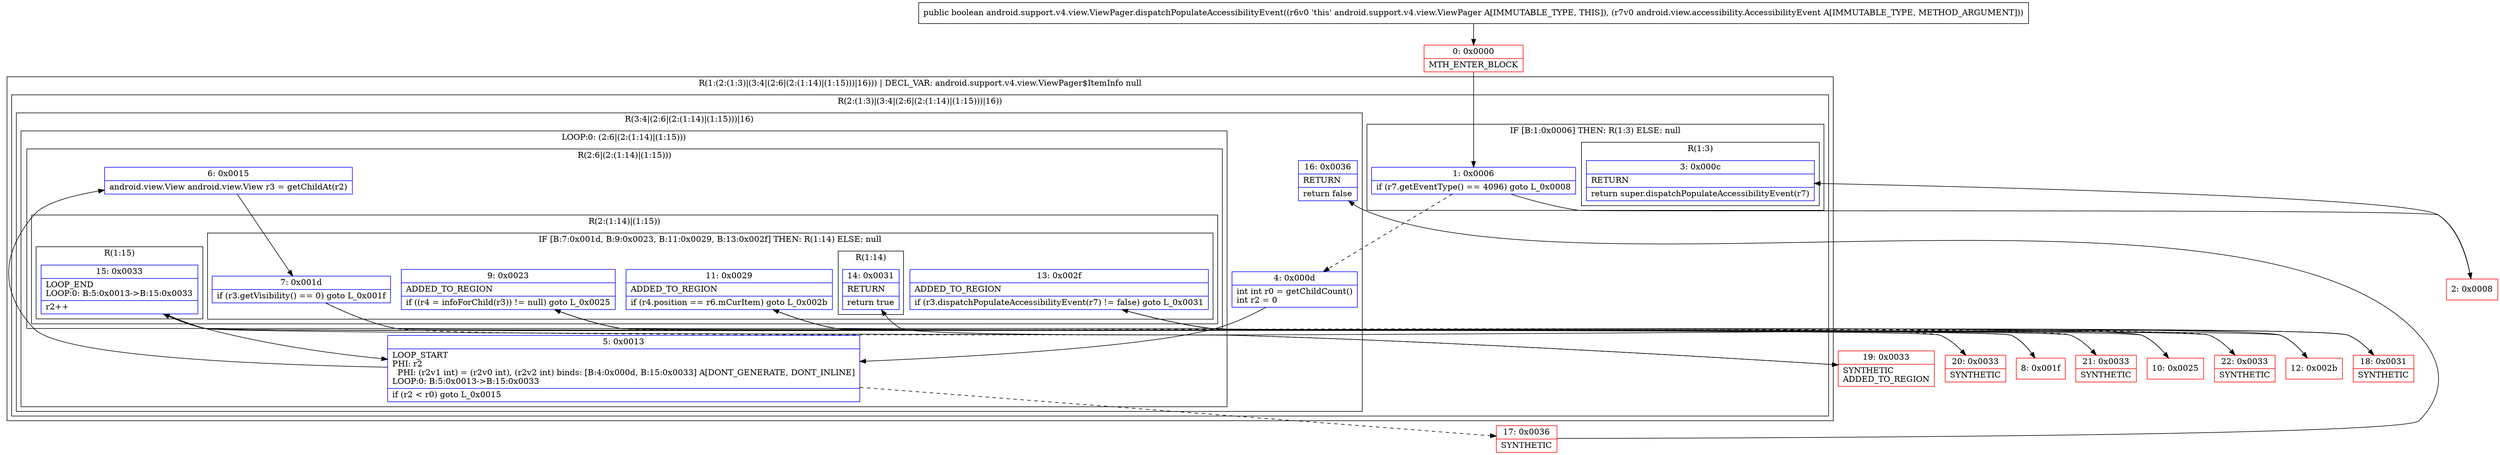 digraph "CFG forandroid.support.v4.view.ViewPager.dispatchPopulateAccessibilityEvent(Landroid\/view\/accessibility\/AccessibilityEvent;)Z" {
subgraph cluster_Region_758550478 {
label = "R(1:(2:(1:3)|(3:4|(2:6|(2:(1:14)|(1:15)))|16))) | DECL_VAR: android.support.v4.view.ViewPager$ItemInfo null\l";
node [shape=record,color=blue];
subgraph cluster_Region_983290972 {
label = "R(2:(1:3)|(3:4|(2:6|(2:(1:14)|(1:15)))|16))";
node [shape=record,color=blue];
subgraph cluster_IfRegion_1026695294 {
label = "IF [B:1:0x0006] THEN: R(1:3) ELSE: null";
node [shape=record,color=blue];
Node_1 [shape=record,label="{1\:\ 0x0006|if (r7.getEventType() == 4096) goto L_0x0008\l}"];
subgraph cluster_Region_850743150 {
label = "R(1:3)";
node [shape=record,color=blue];
Node_3 [shape=record,label="{3\:\ 0x000c|RETURN\l|return super.dispatchPopulateAccessibilityEvent(r7)\l}"];
}
}
subgraph cluster_Region_1969424522 {
label = "R(3:4|(2:6|(2:(1:14)|(1:15)))|16)";
node [shape=record,color=blue];
Node_4 [shape=record,label="{4\:\ 0x000d|int int r0 = getChildCount()\lint r2 = 0\l}"];
subgraph cluster_LoopRegion_1514905993 {
label = "LOOP:0: (2:6|(2:(1:14)|(1:15)))";
node [shape=record,color=blue];
Node_5 [shape=record,label="{5\:\ 0x0013|LOOP_START\lPHI: r2 \l  PHI: (r2v1 int) = (r2v0 int), (r2v2 int) binds: [B:4:0x000d, B:15:0x0033] A[DONT_GENERATE, DONT_INLINE]\lLOOP:0: B:5:0x0013\-\>B:15:0x0033\l|if (r2 \< r0) goto L_0x0015\l}"];
subgraph cluster_Region_1243915836 {
label = "R(2:6|(2:(1:14)|(1:15)))";
node [shape=record,color=blue];
Node_6 [shape=record,label="{6\:\ 0x0015|android.view.View android.view.View r3 = getChildAt(r2)\l}"];
subgraph cluster_Region_728038921 {
label = "R(2:(1:14)|(1:15))";
node [shape=record,color=blue];
subgraph cluster_IfRegion_661569706 {
label = "IF [B:7:0x001d, B:9:0x0023, B:11:0x0029, B:13:0x002f] THEN: R(1:14) ELSE: null";
node [shape=record,color=blue];
Node_7 [shape=record,label="{7\:\ 0x001d|if (r3.getVisibility() == 0) goto L_0x001f\l}"];
Node_9 [shape=record,label="{9\:\ 0x0023|ADDED_TO_REGION\l|if ((r4 = infoForChild(r3)) != null) goto L_0x0025\l}"];
Node_11 [shape=record,label="{11\:\ 0x0029|ADDED_TO_REGION\l|if (r4.position == r6.mCurItem) goto L_0x002b\l}"];
Node_13 [shape=record,label="{13\:\ 0x002f|ADDED_TO_REGION\l|if (r3.dispatchPopulateAccessibilityEvent(r7) != false) goto L_0x0031\l}"];
subgraph cluster_Region_1337583117 {
label = "R(1:14)";
node [shape=record,color=blue];
Node_14 [shape=record,label="{14\:\ 0x0031|RETURN\l|return true\l}"];
}
}
subgraph cluster_Region_992996042 {
label = "R(1:15)";
node [shape=record,color=blue];
Node_15 [shape=record,label="{15\:\ 0x0033|LOOP_END\lLOOP:0: B:5:0x0013\-\>B:15:0x0033\l|r2++\l}"];
}
}
}
}
Node_16 [shape=record,label="{16\:\ 0x0036|RETURN\l|return false\l}"];
}
}
}
Node_0 [shape=record,color=red,label="{0\:\ 0x0000|MTH_ENTER_BLOCK\l}"];
Node_2 [shape=record,color=red,label="{2\:\ 0x0008}"];
Node_8 [shape=record,color=red,label="{8\:\ 0x001f}"];
Node_10 [shape=record,color=red,label="{10\:\ 0x0025}"];
Node_12 [shape=record,color=red,label="{12\:\ 0x002b}"];
Node_17 [shape=record,color=red,label="{17\:\ 0x0036|SYNTHETIC\l}"];
Node_18 [shape=record,color=red,label="{18\:\ 0x0031|SYNTHETIC\l}"];
Node_19 [shape=record,color=red,label="{19\:\ 0x0033|SYNTHETIC\lADDED_TO_REGION\l}"];
Node_20 [shape=record,color=red,label="{20\:\ 0x0033|SYNTHETIC\l}"];
Node_21 [shape=record,color=red,label="{21\:\ 0x0033|SYNTHETIC\l}"];
Node_22 [shape=record,color=red,label="{22\:\ 0x0033|SYNTHETIC\l}"];
MethodNode[shape=record,label="{public boolean android.support.v4.view.ViewPager.dispatchPopulateAccessibilityEvent((r6v0 'this' android.support.v4.view.ViewPager A[IMMUTABLE_TYPE, THIS]), (r7v0 android.view.accessibility.AccessibilityEvent A[IMMUTABLE_TYPE, METHOD_ARGUMENT])) }"];
MethodNode -> Node_0;
Node_1 -> Node_2;
Node_1 -> Node_4[style=dashed];
Node_4 -> Node_5;
Node_5 -> Node_6;
Node_5 -> Node_17[style=dashed];
Node_6 -> Node_7;
Node_7 -> Node_8;
Node_7 -> Node_19[style=dashed];
Node_9 -> Node_10;
Node_9 -> Node_20[style=dashed];
Node_11 -> Node_12;
Node_11 -> Node_21[style=dashed];
Node_13 -> Node_18;
Node_13 -> Node_22[style=dashed];
Node_15 -> Node_5;
Node_0 -> Node_1;
Node_2 -> Node_3;
Node_8 -> Node_9;
Node_10 -> Node_11;
Node_12 -> Node_13;
Node_17 -> Node_16;
Node_18 -> Node_14;
Node_19 -> Node_15;
Node_20 -> Node_15;
Node_21 -> Node_15;
Node_22 -> Node_15;
}

